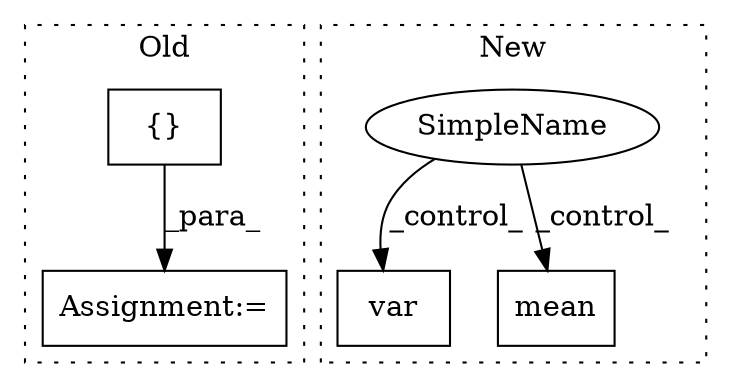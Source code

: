 digraph G {
subgraph cluster0 {
1 [label="{}" a="4" s="14235" l="2" shape="box"];
3 [label="Assignment:=" a="7" s="14225" l="1" shape="box"];
label = "Old";
style="dotted";
}
subgraph cluster1 {
2 [label="var" a="32" s="14212,14222" l="4,1" shape="box"];
4 [label="SimpleName" a="42" s="" l="" shape="ellipse"];
5 [label="mean" a="32" s="14312,14318" l="5,1" shape="box"];
label = "New";
style="dotted";
}
1 -> 3 [label="_para_"];
4 -> 2 [label="_control_"];
4 -> 5 [label="_control_"];
}